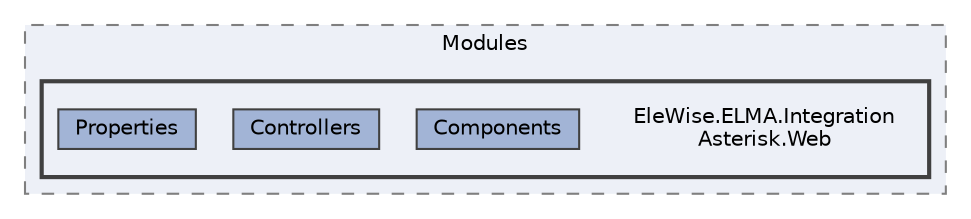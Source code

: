 digraph "Web/Modules/EleWise.ELMA.IntegrationAsterisk.Web"
{
 // LATEX_PDF_SIZE
  bgcolor="transparent";
  edge [fontname=Helvetica,fontsize=10,labelfontname=Helvetica,labelfontsize=10];
  node [fontname=Helvetica,fontsize=10,shape=box,height=0.2,width=0.4];
  compound=true
  subgraph clusterdir_7ee4616d7792420b09aab8c4c7e23d47 {
    graph [ bgcolor="#edf0f7", pencolor="grey50", label="Modules", fontname=Helvetica,fontsize=10 style="filled,dashed", URL="dir_7ee4616d7792420b09aab8c4c7e23d47.html",tooltip=""]
  subgraph clusterdir_0678954a5a651ecd78935d4b6a439539 {
    graph [ bgcolor="#edf0f7", pencolor="grey25", label="", fontname=Helvetica,fontsize=10 style="filled,bold", URL="dir_0678954a5a651ecd78935d4b6a439539.html",tooltip=""]
    dir_0678954a5a651ecd78935d4b6a439539 [shape=plaintext, label="EleWise.ELMA.Integration\lAsterisk.Web"];
  dir_4b2e3d2e7012c5d1f6ffa95e442c3c1a [label="Components", fillcolor="#a2b4d6", color="grey25", style="filled", URL="dir_4b2e3d2e7012c5d1f6ffa95e442c3c1a.html",tooltip=""];
  dir_e68c6bdd035cee404303754d62298998 [label="Controllers", fillcolor="#a2b4d6", color="grey25", style="filled", URL="dir_e68c6bdd035cee404303754d62298998.html",tooltip=""];
  dir_25286928328be33ddeba4a66b7e72b1d [label="Properties", fillcolor="#a2b4d6", color="grey25", style="filled", URL="dir_25286928328be33ddeba4a66b7e72b1d.html",tooltip=""];
  }
  }
}
